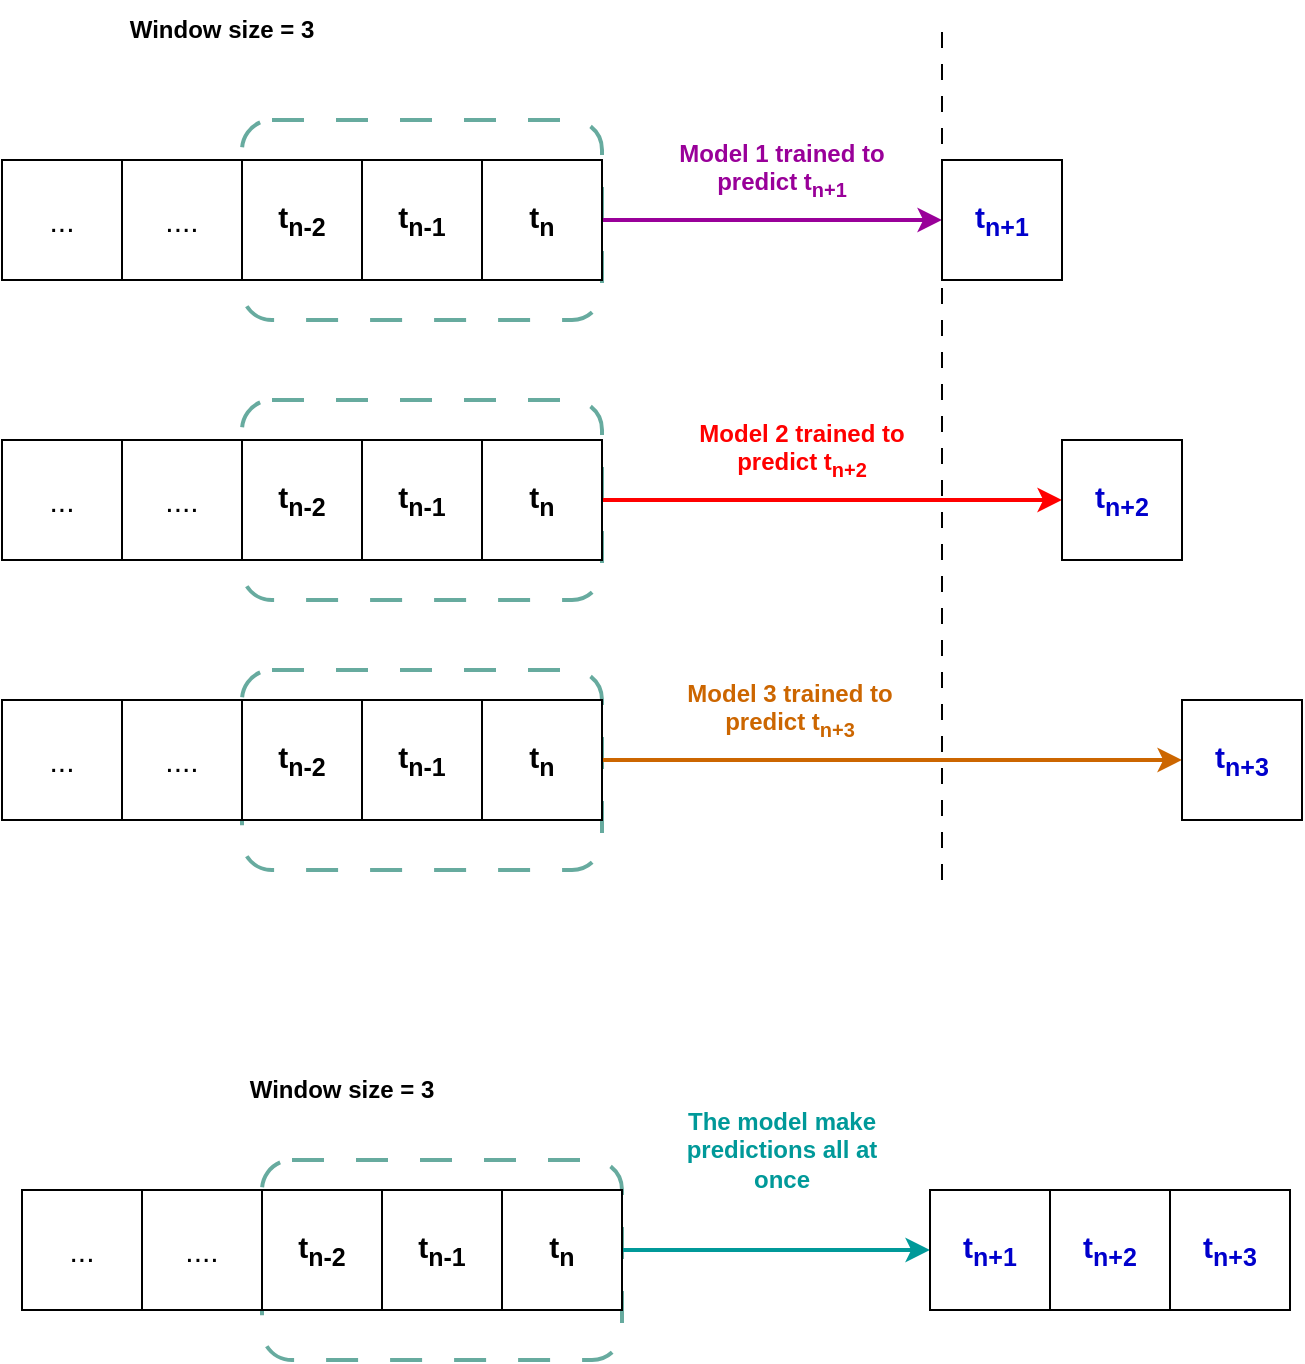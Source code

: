 <mxfile version="27.0.9">
  <diagram name="Página-1" id="OPecdaV5mAHxd7DVEl-S">
    <mxGraphModel dx="1106" dy="668" grid="1" gridSize="10" guides="1" tooltips="1" connect="1" arrows="1" fold="1" page="1" pageScale="1" pageWidth="827" pageHeight="1169" math="0" shadow="0">
      <root>
        <mxCell id="0" />
        <mxCell id="1" parent="0" />
        <mxCell id="ZrdXFBTkS8VmEMy0C7oK-35" value="" style="rounded=1;whiteSpace=wrap;html=1;dashed=1;dashPattern=8 8;strokeColor=#67AB9F;strokeWidth=2;" vertex="1" parent="1">
          <mxGeometry x="210" y="485" width="180" height="100" as="geometry" />
        </mxCell>
        <mxCell id="ZrdXFBTkS8VmEMy0C7oK-34" value="" style="rounded=1;whiteSpace=wrap;html=1;dashed=1;dashPattern=8 8;strokeColor=#67AB9F;strokeWidth=2;" vertex="1" parent="1">
          <mxGeometry x="210" y="350" width="180" height="100" as="geometry" />
        </mxCell>
        <mxCell id="ZrdXFBTkS8VmEMy0C7oK-33" value="" style="rounded=1;whiteSpace=wrap;html=1;dashed=1;dashPattern=8 8;strokeColor=#67AB9F;strokeWidth=2;" vertex="1" parent="1">
          <mxGeometry x="210" y="210" width="180" height="100" as="geometry" />
        </mxCell>
        <mxCell id="ZrdXFBTkS8VmEMy0C7oK-1" value="&lt;span style=&quot;font-size: 15px;&quot;&gt;...&lt;/span&gt;" style="whiteSpace=wrap;html=1;aspect=fixed;" vertex="1" parent="1">
          <mxGeometry x="90" y="230" width="60" height="60" as="geometry" />
        </mxCell>
        <mxCell id="ZrdXFBTkS8VmEMy0C7oK-8" value="&lt;span style=&quot;font-size: 15px;&quot;&gt;....&lt;/span&gt;" style="whiteSpace=wrap;html=1;aspect=fixed;" vertex="1" parent="1">
          <mxGeometry x="150" y="230" width="60" height="60" as="geometry" />
        </mxCell>
        <mxCell id="ZrdXFBTkS8VmEMy0C7oK-9" value="&lt;font style=&quot;font-size: 15px;&quot;&gt;&lt;b&gt;t&lt;sub style=&quot;&quot;&gt;n-2&lt;/sub&gt;&lt;/b&gt;&lt;/font&gt;" style="whiteSpace=wrap;html=1;aspect=fixed;" vertex="1" parent="1">
          <mxGeometry x="210" y="230" width="60" height="60" as="geometry" />
        </mxCell>
        <mxCell id="ZrdXFBTkS8VmEMy0C7oK-13" style="edgeStyle=orthogonalEdgeStyle;rounded=0;orthogonalLoop=1;jettySize=auto;html=1;entryX=0;entryY=0.5;entryDx=0;entryDy=0;strokeColor=#990099;strokeWidth=2;" edge="1" parent="1" source="ZrdXFBTkS8VmEMy0C7oK-10" target="ZrdXFBTkS8VmEMy0C7oK-12">
          <mxGeometry relative="1" as="geometry" />
        </mxCell>
        <mxCell id="ZrdXFBTkS8VmEMy0C7oK-10" value="&lt;font style=&quot;font-size: 15px;&quot;&gt;&lt;b&gt;t&lt;sub style=&quot;&quot;&gt;n&lt;/sub&gt;&lt;/b&gt;&lt;/font&gt;" style="whiteSpace=wrap;html=1;aspect=fixed;" vertex="1" parent="1">
          <mxGeometry x="330" y="230" width="60" height="60" as="geometry" />
        </mxCell>
        <mxCell id="ZrdXFBTkS8VmEMy0C7oK-11" value="&lt;font style=&quot;font-size: 15px;&quot;&gt;&lt;b&gt;t&lt;sub style=&quot;&quot;&gt;n-1&lt;/sub&gt;&lt;/b&gt;&lt;/font&gt;" style="whiteSpace=wrap;html=1;aspect=fixed;" vertex="1" parent="1">
          <mxGeometry x="270" y="230" width="60" height="60" as="geometry" />
        </mxCell>
        <mxCell id="ZrdXFBTkS8VmEMy0C7oK-12" value="&lt;font style=&quot;font-size: 15px; color: rgb(0, 0, 204);&quot;&gt;&lt;b style=&quot;&quot;&gt;t&lt;sub style=&quot;&quot;&gt;n+1&lt;/sub&gt;&lt;/b&gt;&lt;/font&gt;" style="whiteSpace=wrap;html=1;aspect=fixed;" vertex="1" parent="1">
          <mxGeometry x="560" y="230" width="60" height="60" as="geometry" />
        </mxCell>
        <mxCell id="ZrdXFBTkS8VmEMy0C7oK-14" value="&lt;font style=&quot;color: rgb(153, 0, 153);&quot;&gt;&lt;b style=&quot;&quot;&gt;Model 1 trained to&lt;/b&gt;&lt;/font&gt;&lt;div&gt;&lt;font style=&quot;color: rgb(153, 0, 153);&quot;&gt;&lt;b style=&quot;&quot;&gt;predict t&lt;sub style=&quot;&quot;&gt;n+1&lt;/sub&gt;&lt;/b&gt;&lt;/font&gt;&lt;/div&gt;" style="text;html=1;align=center;verticalAlign=middle;whiteSpace=wrap;rounded=0;" vertex="1" parent="1">
          <mxGeometry x="410" y="220" width="140" height="30" as="geometry" />
        </mxCell>
        <mxCell id="ZrdXFBTkS8VmEMy0C7oK-15" value="" style="endArrow=none;html=1;rounded=0;dashed=1;dashPattern=8 8;" edge="1" parent="1">
          <mxGeometry width="50" height="50" relative="1" as="geometry">
            <mxPoint x="560" y="590" as="sourcePoint" />
            <mxPoint x="560" y="160" as="targetPoint" />
          </mxGeometry>
        </mxCell>
        <mxCell id="ZrdXFBTkS8VmEMy0C7oK-16" value="&lt;span style=&quot;font-size: 15px;&quot;&gt;...&lt;/span&gt;" style="whiteSpace=wrap;html=1;aspect=fixed;" vertex="1" parent="1">
          <mxGeometry x="90" y="370" width="60" height="60" as="geometry" />
        </mxCell>
        <mxCell id="ZrdXFBTkS8VmEMy0C7oK-17" value="&lt;span style=&quot;font-size: 15px;&quot;&gt;....&lt;/span&gt;" style="whiteSpace=wrap;html=1;aspect=fixed;" vertex="1" parent="1">
          <mxGeometry x="150" y="370" width="60" height="60" as="geometry" />
        </mxCell>
        <mxCell id="ZrdXFBTkS8VmEMy0C7oK-18" value="&lt;font style=&quot;font-size: 15px;&quot;&gt;&lt;b&gt;t&lt;sub style=&quot;&quot;&gt;n-2&lt;/sub&gt;&lt;/b&gt;&lt;/font&gt;" style="whiteSpace=wrap;html=1;aspect=fixed;" vertex="1" parent="1">
          <mxGeometry x="210" y="370" width="60" height="60" as="geometry" />
        </mxCell>
        <mxCell id="ZrdXFBTkS8VmEMy0C7oK-28" style="edgeStyle=orthogonalEdgeStyle;rounded=0;orthogonalLoop=1;jettySize=auto;html=1;entryX=0;entryY=0.5;entryDx=0;entryDy=0;strokeColor=#FF0000;strokeWidth=2;" edge="1" parent="1" source="ZrdXFBTkS8VmEMy0C7oK-19" target="ZrdXFBTkS8VmEMy0C7oK-26">
          <mxGeometry relative="1" as="geometry" />
        </mxCell>
        <mxCell id="ZrdXFBTkS8VmEMy0C7oK-19" value="&lt;font style=&quot;font-size: 15px;&quot;&gt;&lt;b&gt;t&lt;sub style=&quot;&quot;&gt;n&lt;/sub&gt;&lt;/b&gt;&lt;/font&gt;" style="whiteSpace=wrap;html=1;aspect=fixed;" vertex="1" parent="1">
          <mxGeometry x="330" y="370" width="60" height="60" as="geometry" />
        </mxCell>
        <mxCell id="ZrdXFBTkS8VmEMy0C7oK-20" value="&lt;font style=&quot;font-size: 15px;&quot;&gt;&lt;b&gt;t&lt;sub style=&quot;&quot;&gt;n-1&lt;/sub&gt;&lt;/b&gt;&lt;/font&gt;" style="whiteSpace=wrap;html=1;aspect=fixed;" vertex="1" parent="1">
          <mxGeometry x="270" y="370" width="60" height="60" as="geometry" />
        </mxCell>
        <mxCell id="ZrdXFBTkS8VmEMy0C7oK-21" value="&lt;span style=&quot;font-size: 15px;&quot;&gt;...&lt;/span&gt;" style="whiteSpace=wrap;html=1;aspect=fixed;" vertex="1" parent="1">
          <mxGeometry x="90" y="500" width="60" height="60" as="geometry" />
        </mxCell>
        <mxCell id="ZrdXFBTkS8VmEMy0C7oK-22" value="&lt;span style=&quot;font-size: 15px;&quot;&gt;....&lt;/span&gt;" style="whiteSpace=wrap;html=1;aspect=fixed;" vertex="1" parent="1">
          <mxGeometry x="150" y="500" width="60" height="60" as="geometry" />
        </mxCell>
        <mxCell id="ZrdXFBTkS8VmEMy0C7oK-23" value="&lt;font style=&quot;font-size: 15px;&quot;&gt;&lt;b&gt;t&lt;sub style=&quot;&quot;&gt;n-2&lt;/sub&gt;&lt;/b&gt;&lt;/font&gt;" style="whiteSpace=wrap;html=1;aspect=fixed;" vertex="1" parent="1">
          <mxGeometry x="210" y="500" width="60" height="60" as="geometry" />
        </mxCell>
        <mxCell id="ZrdXFBTkS8VmEMy0C7oK-29" style="edgeStyle=orthogonalEdgeStyle;rounded=0;orthogonalLoop=1;jettySize=auto;html=1;entryX=0;entryY=0.5;entryDx=0;entryDy=0;strokeColor=#CC6600;strokeWidth=2;" edge="1" parent="1" source="ZrdXFBTkS8VmEMy0C7oK-24" target="ZrdXFBTkS8VmEMy0C7oK-27">
          <mxGeometry relative="1" as="geometry" />
        </mxCell>
        <mxCell id="ZrdXFBTkS8VmEMy0C7oK-24" value="&lt;font style=&quot;font-size: 15px;&quot;&gt;&lt;b&gt;t&lt;sub style=&quot;&quot;&gt;n&lt;/sub&gt;&lt;/b&gt;&lt;/font&gt;" style="whiteSpace=wrap;html=1;aspect=fixed;" vertex="1" parent="1">
          <mxGeometry x="330" y="500" width="60" height="60" as="geometry" />
        </mxCell>
        <mxCell id="ZrdXFBTkS8VmEMy0C7oK-25" value="&lt;font style=&quot;font-size: 15px;&quot;&gt;&lt;b&gt;t&lt;sub style=&quot;&quot;&gt;n-1&lt;/sub&gt;&lt;/b&gt;&lt;/font&gt;" style="whiteSpace=wrap;html=1;aspect=fixed;" vertex="1" parent="1">
          <mxGeometry x="270" y="500" width="60" height="60" as="geometry" />
        </mxCell>
        <mxCell id="ZrdXFBTkS8VmEMy0C7oK-26" value="&lt;font style=&quot;font-size: 15px; color: rgb(0, 0, 204);&quot;&gt;&lt;b&gt;t&lt;sub style=&quot;&quot;&gt;n+2&lt;/sub&gt;&lt;/b&gt;&lt;/font&gt;" style="whiteSpace=wrap;html=1;aspect=fixed;" vertex="1" parent="1">
          <mxGeometry x="620" y="370" width="60" height="60" as="geometry" />
        </mxCell>
        <mxCell id="ZrdXFBTkS8VmEMy0C7oK-27" value="&lt;font style=&quot;font-size: 15px; color: rgb(0, 0, 204);&quot;&gt;&lt;b&gt;t&lt;sub style=&quot;&quot;&gt;n+3&lt;/sub&gt;&lt;/b&gt;&lt;/font&gt;" style="whiteSpace=wrap;html=1;aspect=fixed;" vertex="1" parent="1">
          <mxGeometry x="680" y="500" width="60" height="60" as="geometry" />
        </mxCell>
        <mxCell id="ZrdXFBTkS8VmEMy0C7oK-30" value="&lt;font style=&quot;color: rgb(255, 0, 0);&quot;&gt;&lt;b&gt;Model 2 trained to&lt;/b&gt;&lt;/font&gt;&lt;div&gt;&lt;font style=&quot;color: rgb(255, 0, 0);&quot;&gt;&lt;b&gt;predict t&lt;sub&gt;n+2&lt;/sub&gt;&lt;/b&gt;&lt;/font&gt;&lt;/div&gt;" style="text;html=1;align=center;verticalAlign=middle;whiteSpace=wrap;rounded=0;" vertex="1" parent="1">
          <mxGeometry x="420" y="360" width="140" height="30" as="geometry" />
        </mxCell>
        <mxCell id="ZrdXFBTkS8VmEMy0C7oK-31" value="&lt;font style=&quot;color: rgb(204, 102, 0);&quot;&gt;&lt;b&gt;Model 3 trained to&lt;/b&gt;&lt;/font&gt;&lt;div&gt;&lt;font style=&quot;color: rgb(204, 102, 0);&quot;&gt;&lt;b&gt;predict t&lt;sub&gt;n+3&lt;/sub&gt;&lt;/b&gt;&lt;/font&gt;&lt;/div&gt;" style="text;html=1;align=center;verticalAlign=middle;whiteSpace=wrap;rounded=0;" vertex="1" parent="1">
          <mxGeometry x="414" y="490" width="140" height="30" as="geometry" />
        </mxCell>
        <mxCell id="ZrdXFBTkS8VmEMy0C7oK-36" value="&lt;b&gt;Window size = 3&lt;/b&gt;" style="text;html=1;align=center;verticalAlign=middle;whiteSpace=wrap;rounded=0;" vertex="1" parent="1">
          <mxGeometry x="140" y="150" width="120" height="30" as="geometry" />
        </mxCell>
        <mxCell id="ZrdXFBTkS8VmEMy0C7oK-37" value="" style="rounded=1;whiteSpace=wrap;html=1;dashed=1;dashPattern=8 8;strokeColor=#67AB9F;strokeWidth=2;" vertex="1" parent="1">
          <mxGeometry x="220" y="730" width="180" height="100" as="geometry" />
        </mxCell>
        <mxCell id="ZrdXFBTkS8VmEMy0C7oK-38" value="&lt;span style=&quot;font-size: 15px;&quot;&gt;...&lt;/span&gt;" style="whiteSpace=wrap;html=1;aspect=fixed;" vertex="1" parent="1">
          <mxGeometry x="100" y="745" width="60" height="60" as="geometry" />
        </mxCell>
        <mxCell id="ZrdXFBTkS8VmEMy0C7oK-39" value="&lt;span style=&quot;font-size: 15px;&quot;&gt;....&lt;/span&gt;" style="whiteSpace=wrap;html=1;aspect=fixed;" vertex="1" parent="1">
          <mxGeometry x="160" y="745" width="60" height="60" as="geometry" />
        </mxCell>
        <mxCell id="ZrdXFBTkS8VmEMy0C7oK-40" value="&lt;font style=&quot;font-size: 15px;&quot;&gt;&lt;b&gt;t&lt;sub style=&quot;&quot;&gt;n-2&lt;/sub&gt;&lt;/b&gt;&lt;/font&gt;" style="whiteSpace=wrap;html=1;aspect=fixed;" vertex="1" parent="1">
          <mxGeometry x="220" y="745" width="60" height="60" as="geometry" />
        </mxCell>
        <mxCell id="ZrdXFBTkS8VmEMy0C7oK-46" style="edgeStyle=orthogonalEdgeStyle;rounded=0;orthogonalLoop=1;jettySize=auto;html=1;entryX=0;entryY=0.5;entryDx=0;entryDy=0;strokeColor=#009999;strokeWidth=2;" edge="1" parent="1" source="ZrdXFBTkS8VmEMy0C7oK-41" target="ZrdXFBTkS8VmEMy0C7oK-43">
          <mxGeometry relative="1" as="geometry" />
        </mxCell>
        <mxCell id="ZrdXFBTkS8VmEMy0C7oK-41" value="&lt;font style=&quot;font-size: 15px;&quot;&gt;&lt;b&gt;t&lt;sub style=&quot;&quot;&gt;n&lt;/sub&gt;&lt;/b&gt;&lt;/font&gt;" style="whiteSpace=wrap;html=1;aspect=fixed;" vertex="1" parent="1">
          <mxGeometry x="340" y="745" width="60" height="60" as="geometry" />
        </mxCell>
        <mxCell id="ZrdXFBTkS8VmEMy0C7oK-42" value="&lt;font style=&quot;font-size: 15px;&quot;&gt;&lt;b&gt;t&lt;sub style=&quot;&quot;&gt;n-1&lt;/sub&gt;&lt;/b&gt;&lt;/font&gt;" style="whiteSpace=wrap;html=1;aspect=fixed;" vertex="1" parent="1">
          <mxGeometry x="280" y="745" width="60" height="60" as="geometry" />
        </mxCell>
        <mxCell id="ZrdXFBTkS8VmEMy0C7oK-43" value="&lt;font style=&quot;font-size: 15px; color: rgb(0, 0, 204);&quot;&gt;&lt;b style=&quot;&quot;&gt;t&lt;sub style=&quot;&quot;&gt;n+1&lt;/sub&gt;&lt;/b&gt;&lt;/font&gt;" style="whiteSpace=wrap;html=1;aspect=fixed;" vertex="1" parent="1">
          <mxGeometry x="554" y="745" width="60" height="60" as="geometry" />
        </mxCell>
        <mxCell id="ZrdXFBTkS8VmEMy0C7oK-44" value="&lt;font style=&quot;font-size: 15px; color: rgb(0, 0, 204);&quot;&gt;&lt;b style=&quot;&quot;&gt;t&lt;sub style=&quot;&quot;&gt;n+2&lt;/sub&gt;&lt;/b&gt;&lt;/font&gt;" style="whiteSpace=wrap;html=1;aspect=fixed;" vertex="1" parent="1">
          <mxGeometry x="614" y="745" width="60" height="60" as="geometry" />
        </mxCell>
        <mxCell id="ZrdXFBTkS8VmEMy0C7oK-45" value="&lt;font style=&quot;font-size: 15px; color: rgb(0, 0, 204);&quot;&gt;&lt;b style=&quot;&quot;&gt;t&lt;sub style=&quot;&quot;&gt;n+3&lt;/sub&gt;&lt;/b&gt;&lt;/font&gt;" style="whiteSpace=wrap;html=1;aspect=fixed;" vertex="1" parent="1">
          <mxGeometry x="674" y="745" width="60" height="60" as="geometry" />
        </mxCell>
        <mxCell id="ZrdXFBTkS8VmEMy0C7oK-47" value="&lt;font style=&quot;color: rgb(0, 153, 153);&quot;&gt;&lt;b&gt;The model make predictions all at once&lt;/b&gt;&lt;/font&gt;" style="text;html=1;align=center;verticalAlign=middle;whiteSpace=wrap;rounded=0;" vertex="1" parent="1">
          <mxGeometry x="420" y="705" width="120" height="40" as="geometry" />
        </mxCell>
        <mxCell id="ZrdXFBTkS8VmEMy0C7oK-48" value="&lt;b&gt;Window size = 3&lt;/b&gt;" style="text;html=1;align=center;verticalAlign=middle;whiteSpace=wrap;rounded=0;" vertex="1" parent="1">
          <mxGeometry x="200" y="680" width="120" height="30" as="geometry" />
        </mxCell>
      </root>
    </mxGraphModel>
  </diagram>
</mxfile>
